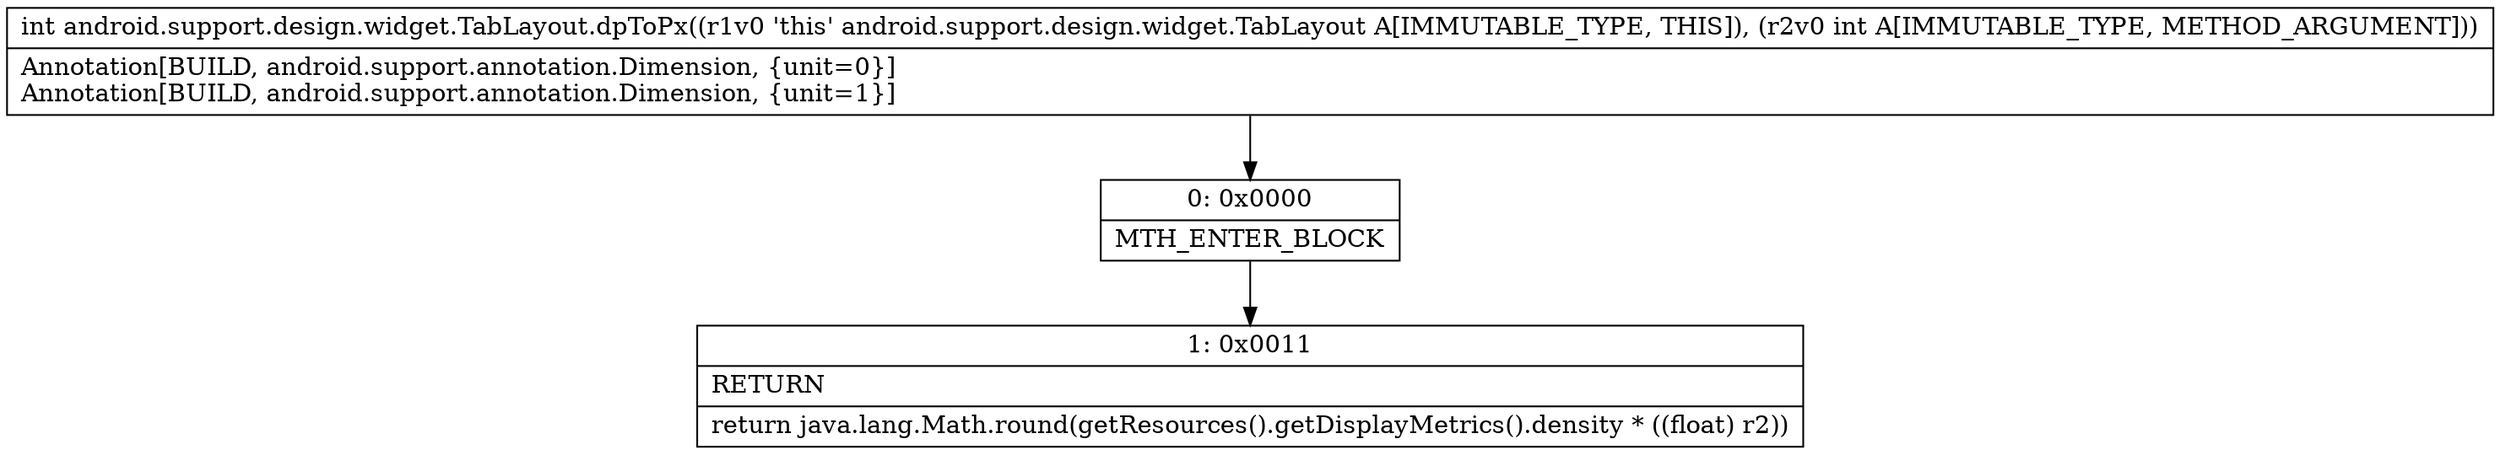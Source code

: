 digraph "CFG forandroid.support.design.widget.TabLayout.dpToPx(I)I" {
Node_0 [shape=record,label="{0\:\ 0x0000|MTH_ENTER_BLOCK\l}"];
Node_1 [shape=record,label="{1\:\ 0x0011|RETURN\l|return java.lang.Math.round(getResources().getDisplayMetrics().density * ((float) r2))\l}"];
MethodNode[shape=record,label="{int android.support.design.widget.TabLayout.dpToPx((r1v0 'this' android.support.design.widget.TabLayout A[IMMUTABLE_TYPE, THIS]), (r2v0 int A[IMMUTABLE_TYPE, METHOD_ARGUMENT]))  | Annotation[BUILD, android.support.annotation.Dimension, \{unit=0\}]\lAnnotation[BUILD, android.support.annotation.Dimension, \{unit=1\}]\l}"];
MethodNode -> Node_0;
Node_0 -> Node_1;
}

